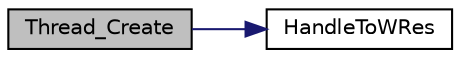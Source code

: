 digraph G
{
  edge [fontname="Helvetica",fontsize="10",labelfontname="Helvetica",labelfontsize="10"];
  node [fontname="Helvetica",fontsize="10",shape=record];
  rankdir="LR";
  Node1 [label="Thread_Create",height=0.2,width=0.4,color="black", fillcolor="grey75", style="filled" fontcolor="black"];
  Node1 -> Node2 [color="midnightblue",fontsize="10",style="solid",fontname="Helvetica"];
  Node2 [label="HandleToWRes",height=0.2,width=0.4,color="black", fillcolor="white", style="filled",URL="$_threads_8c.html#af3ca267ee246c91b7e564b078a559975"];
}
